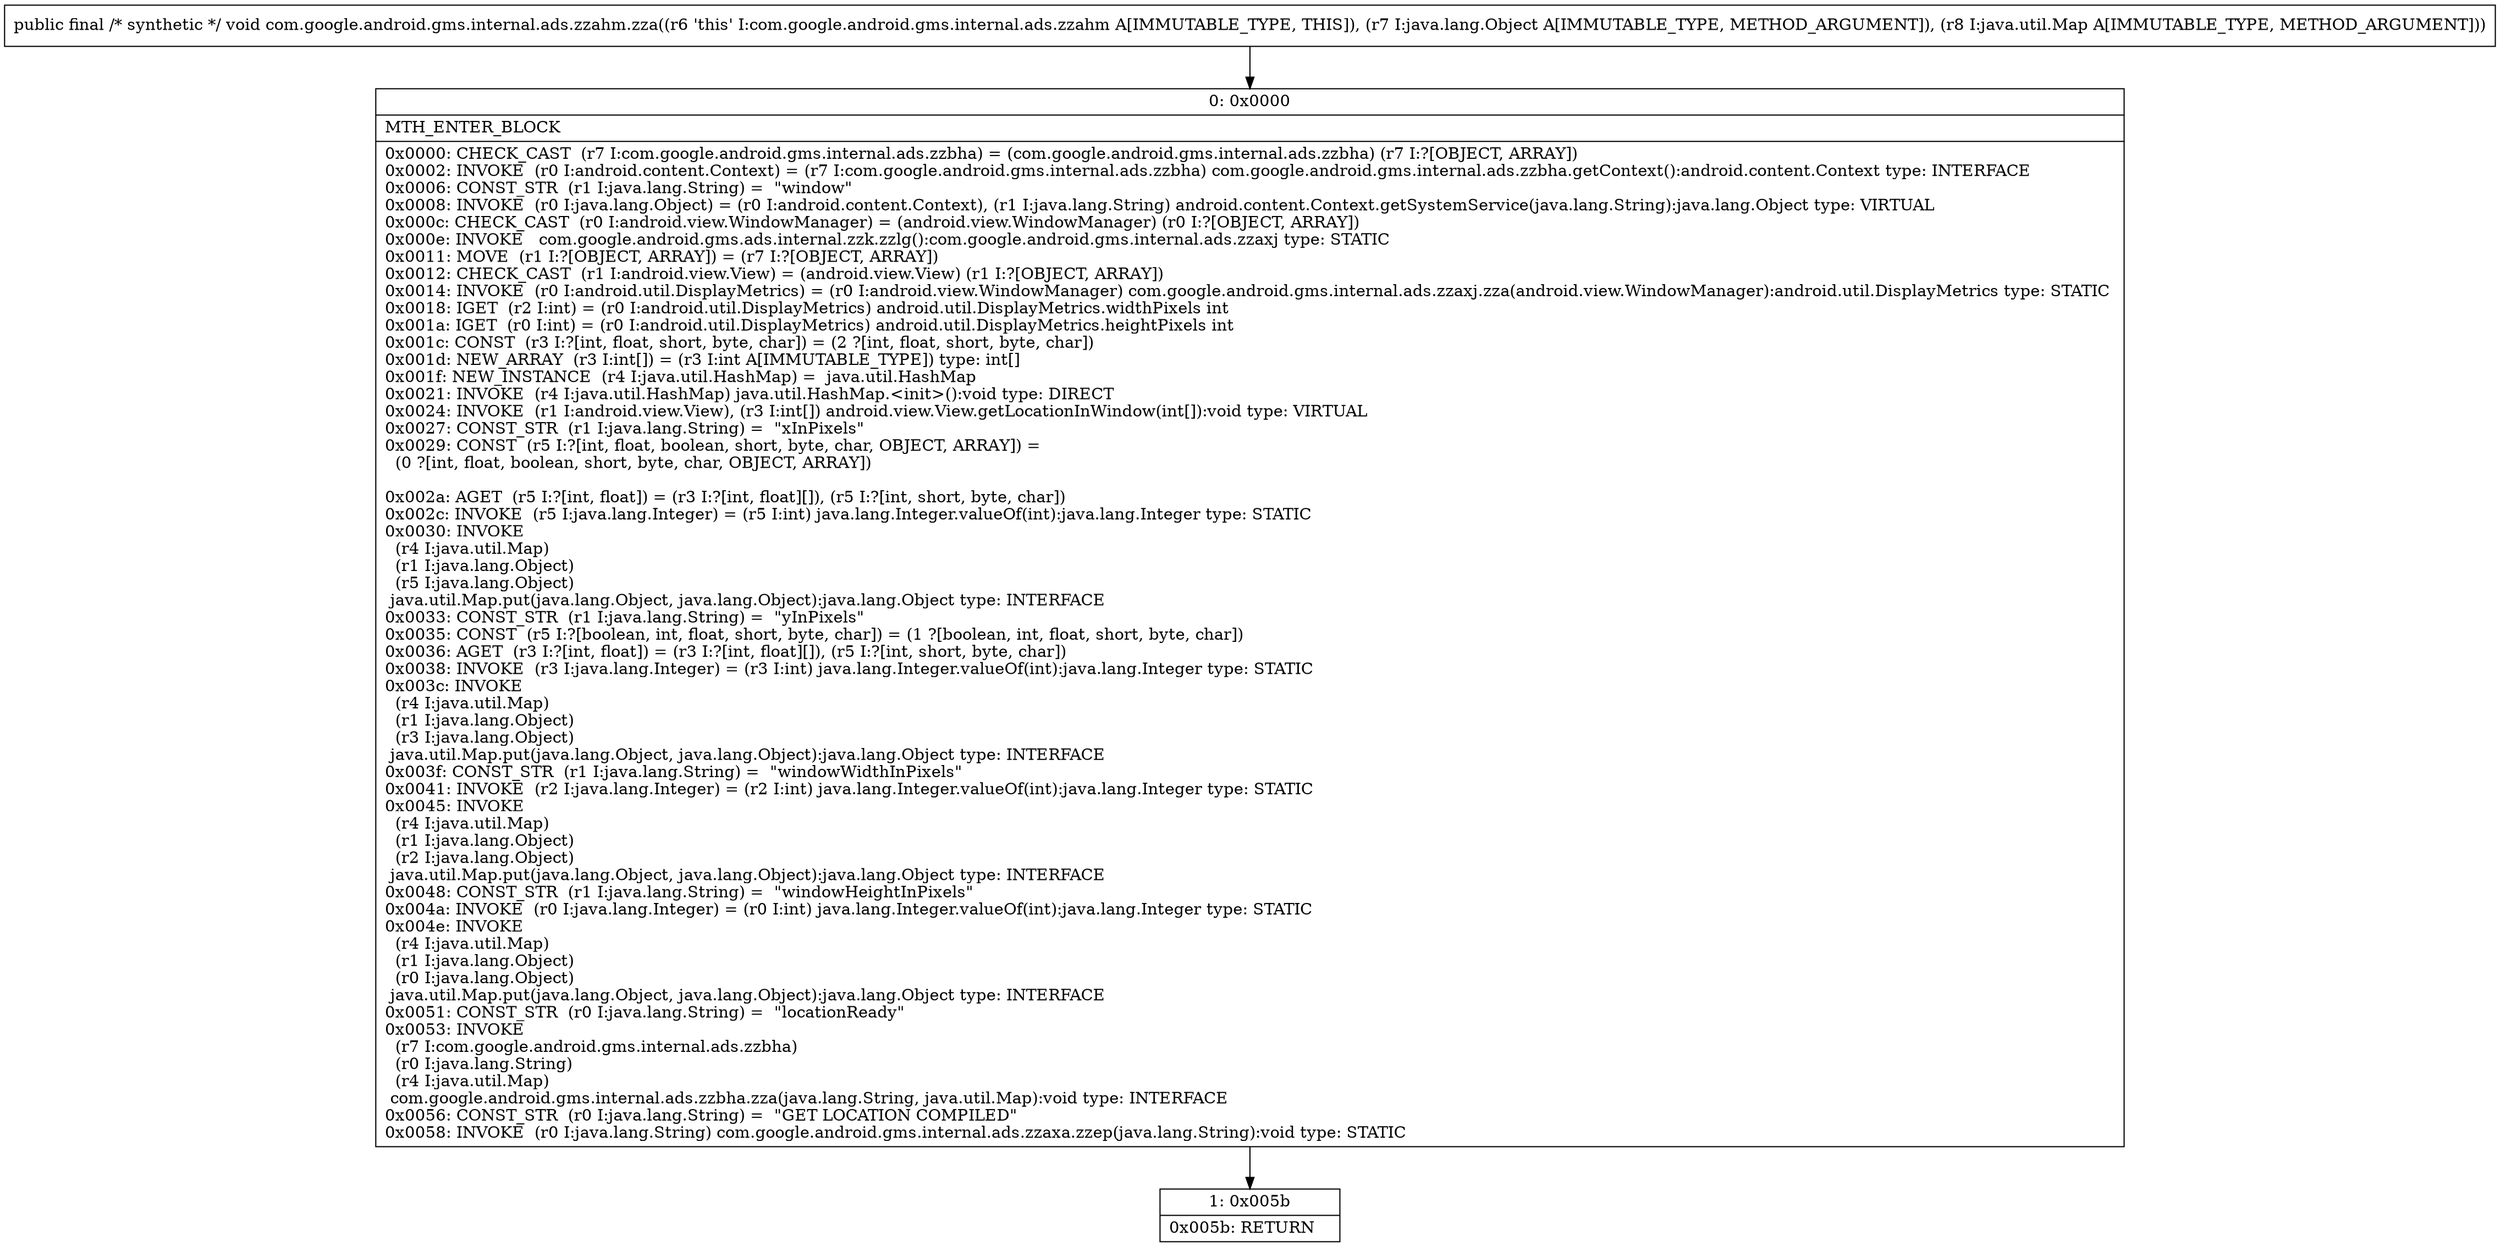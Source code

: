 digraph "CFG forcom.google.android.gms.internal.ads.zzahm.zza(Ljava\/lang\/Object;Ljava\/util\/Map;)V" {
Node_0 [shape=record,label="{0\:\ 0x0000|MTH_ENTER_BLOCK\l|0x0000: CHECK_CAST  (r7 I:com.google.android.gms.internal.ads.zzbha) = (com.google.android.gms.internal.ads.zzbha) (r7 I:?[OBJECT, ARRAY]) \l0x0002: INVOKE  (r0 I:android.content.Context) = (r7 I:com.google.android.gms.internal.ads.zzbha) com.google.android.gms.internal.ads.zzbha.getContext():android.content.Context type: INTERFACE \l0x0006: CONST_STR  (r1 I:java.lang.String) =  \"window\" \l0x0008: INVOKE  (r0 I:java.lang.Object) = (r0 I:android.content.Context), (r1 I:java.lang.String) android.content.Context.getSystemService(java.lang.String):java.lang.Object type: VIRTUAL \l0x000c: CHECK_CAST  (r0 I:android.view.WindowManager) = (android.view.WindowManager) (r0 I:?[OBJECT, ARRAY]) \l0x000e: INVOKE   com.google.android.gms.ads.internal.zzk.zzlg():com.google.android.gms.internal.ads.zzaxj type: STATIC \l0x0011: MOVE  (r1 I:?[OBJECT, ARRAY]) = (r7 I:?[OBJECT, ARRAY]) \l0x0012: CHECK_CAST  (r1 I:android.view.View) = (android.view.View) (r1 I:?[OBJECT, ARRAY]) \l0x0014: INVOKE  (r0 I:android.util.DisplayMetrics) = (r0 I:android.view.WindowManager) com.google.android.gms.internal.ads.zzaxj.zza(android.view.WindowManager):android.util.DisplayMetrics type: STATIC \l0x0018: IGET  (r2 I:int) = (r0 I:android.util.DisplayMetrics) android.util.DisplayMetrics.widthPixels int \l0x001a: IGET  (r0 I:int) = (r0 I:android.util.DisplayMetrics) android.util.DisplayMetrics.heightPixels int \l0x001c: CONST  (r3 I:?[int, float, short, byte, char]) = (2 ?[int, float, short, byte, char]) \l0x001d: NEW_ARRAY  (r3 I:int[]) = (r3 I:int A[IMMUTABLE_TYPE]) type: int[] \l0x001f: NEW_INSTANCE  (r4 I:java.util.HashMap) =  java.util.HashMap \l0x0021: INVOKE  (r4 I:java.util.HashMap) java.util.HashMap.\<init\>():void type: DIRECT \l0x0024: INVOKE  (r1 I:android.view.View), (r3 I:int[]) android.view.View.getLocationInWindow(int[]):void type: VIRTUAL \l0x0027: CONST_STR  (r1 I:java.lang.String) =  \"xInPixels\" \l0x0029: CONST  (r5 I:?[int, float, boolean, short, byte, char, OBJECT, ARRAY]) = \l  (0 ?[int, float, boolean, short, byte, char, OBJECT, ARRAY])\l \l0x002a: AGET  (r5 I:?[int, float]) = (r3 I:?[int, float][]), (r5 I:?[int, short, byte, char]) \l0x002c: INVOKE  (r5 I:java.lang.Integer) = (r5 I:int) java.lang.Integer.valueOf(int):java.lang.Integer type: STATIC \l0x0030: INVOKE  \l  (r4 I:java.util.Map)\l  (r1 I:java.lang.Object)\l  (r5 I:java.lang.Object)\l java.util.Map.put(java.lang.Object, java.lang.Object):java.lang.Object type: INTERFACE \l0x0033: CONST_STR  (r1 I:java.lang.String) =  \"yInPixels\" \l0x0035: CONST  (r5 I:?[boolean, int, float, short, byte, char]) = (1 ?[boolean, int, float, short, byte, char]) \l0x0036: AGET  (r3 I:?[int, float]) = (r3 I:?[int, float][]), (r5 I:?[int, short, byte, char]) \l0x0038: INVOKE  (r3 I:java.lang.Integer) = (r3 I:int) java.lang.Integer.valueOf(int):java.lang.Integer type: STATIC \l0x003c: INVOKE  \l  (r4 I:java.util.Map)\l  (r1 I:java.lang.Object)\l  (r3 I:java.lang.Object)\l java.util.Map.put(java.lang.Object, java.lang.Object):java.lang.Object type: INTERFACE \l0x003f: CONST_STR  (r1 I:java.lang.String) =  \"windowWidthInPixels\" \l0x0041: INVOKE  (r2 I:java.lang.Integer) = (r2 I:int) java.lang.Integer.valueOf(int):java.lang.Integer type: STATIC \l0x0045: INVOKE  \l  (r4 I:java.util.Map)\l  (r1 I:java.lang.Object)\l  (r2 I:java.lang.Object)\l java.util.Map.put(java.lang.Object, java.lang.Object):java.lang.Object type: INTERFACE \l0x0048: CONST_STR  (r1 I:java.lang.String) =  \"windowHeightInPixels\" \l0x004a: INVOKE  (r0 I:java.lang.Integer) = (r0 I:int) java.lang.Integer.valueOf(int):java.lang.Integer type: STATIC \l0x004e: INVOKE  \l  (r4 I:java.util.Map)\l  (r1 I:java.lang.Object)\l  (r0 I:java.lang.Object)\l java.util.Map.put(java.lang.Object, java.lang.Object):java.lang.Object type: INTERFACE \l0x0051: CONST_STR  (r0 I:java.lang.String) =  \"locationReady\" \l0x0053: INVOKE  \l  (r7 I:com.google.android.gms.internal.ads.zzbha)\l  (r0 I:java.lang.String)\l  (r4 I:java.util.Map)\l com.google.android.gms.internal.ads.zzbha.zza(java.lang.String, java.util.Map):void type: INTERFACE \l0x0056: CONST_STR  (r0 I:java.lang.String) =  \"GET LOCATION COMPILED\" \l0x0058: INVOKE  (r0 I:java.lang.String) com.google.android.gms.internal.ads.zzaxa.zzep(java.lang.String):void type: STATIC \l}"];
Node_1 [shape=record,label="{1\:\ 0x005b|0x005b: RETURN   \l}"];
MethodNode[shape=record,label="{public final \/* synthetic *\/ void com.google.android.gms.internal.ads.zzahm.zza((r6 'this' I:com.google.android.gms.internal.ads.zzahm A[IMMUTABLE_TYPE, THIS]), (r7 I:java.lang.Object A[IMMUTABLE_TYPE, METHOD_ARGUMENT]), (r8 I:java.util.Map A[IMMUTABLE_TYPE, METHOD_ARGUMENT])) }"];
MethodNode -> Node_0;
Node_0 -> Node_1;
}

